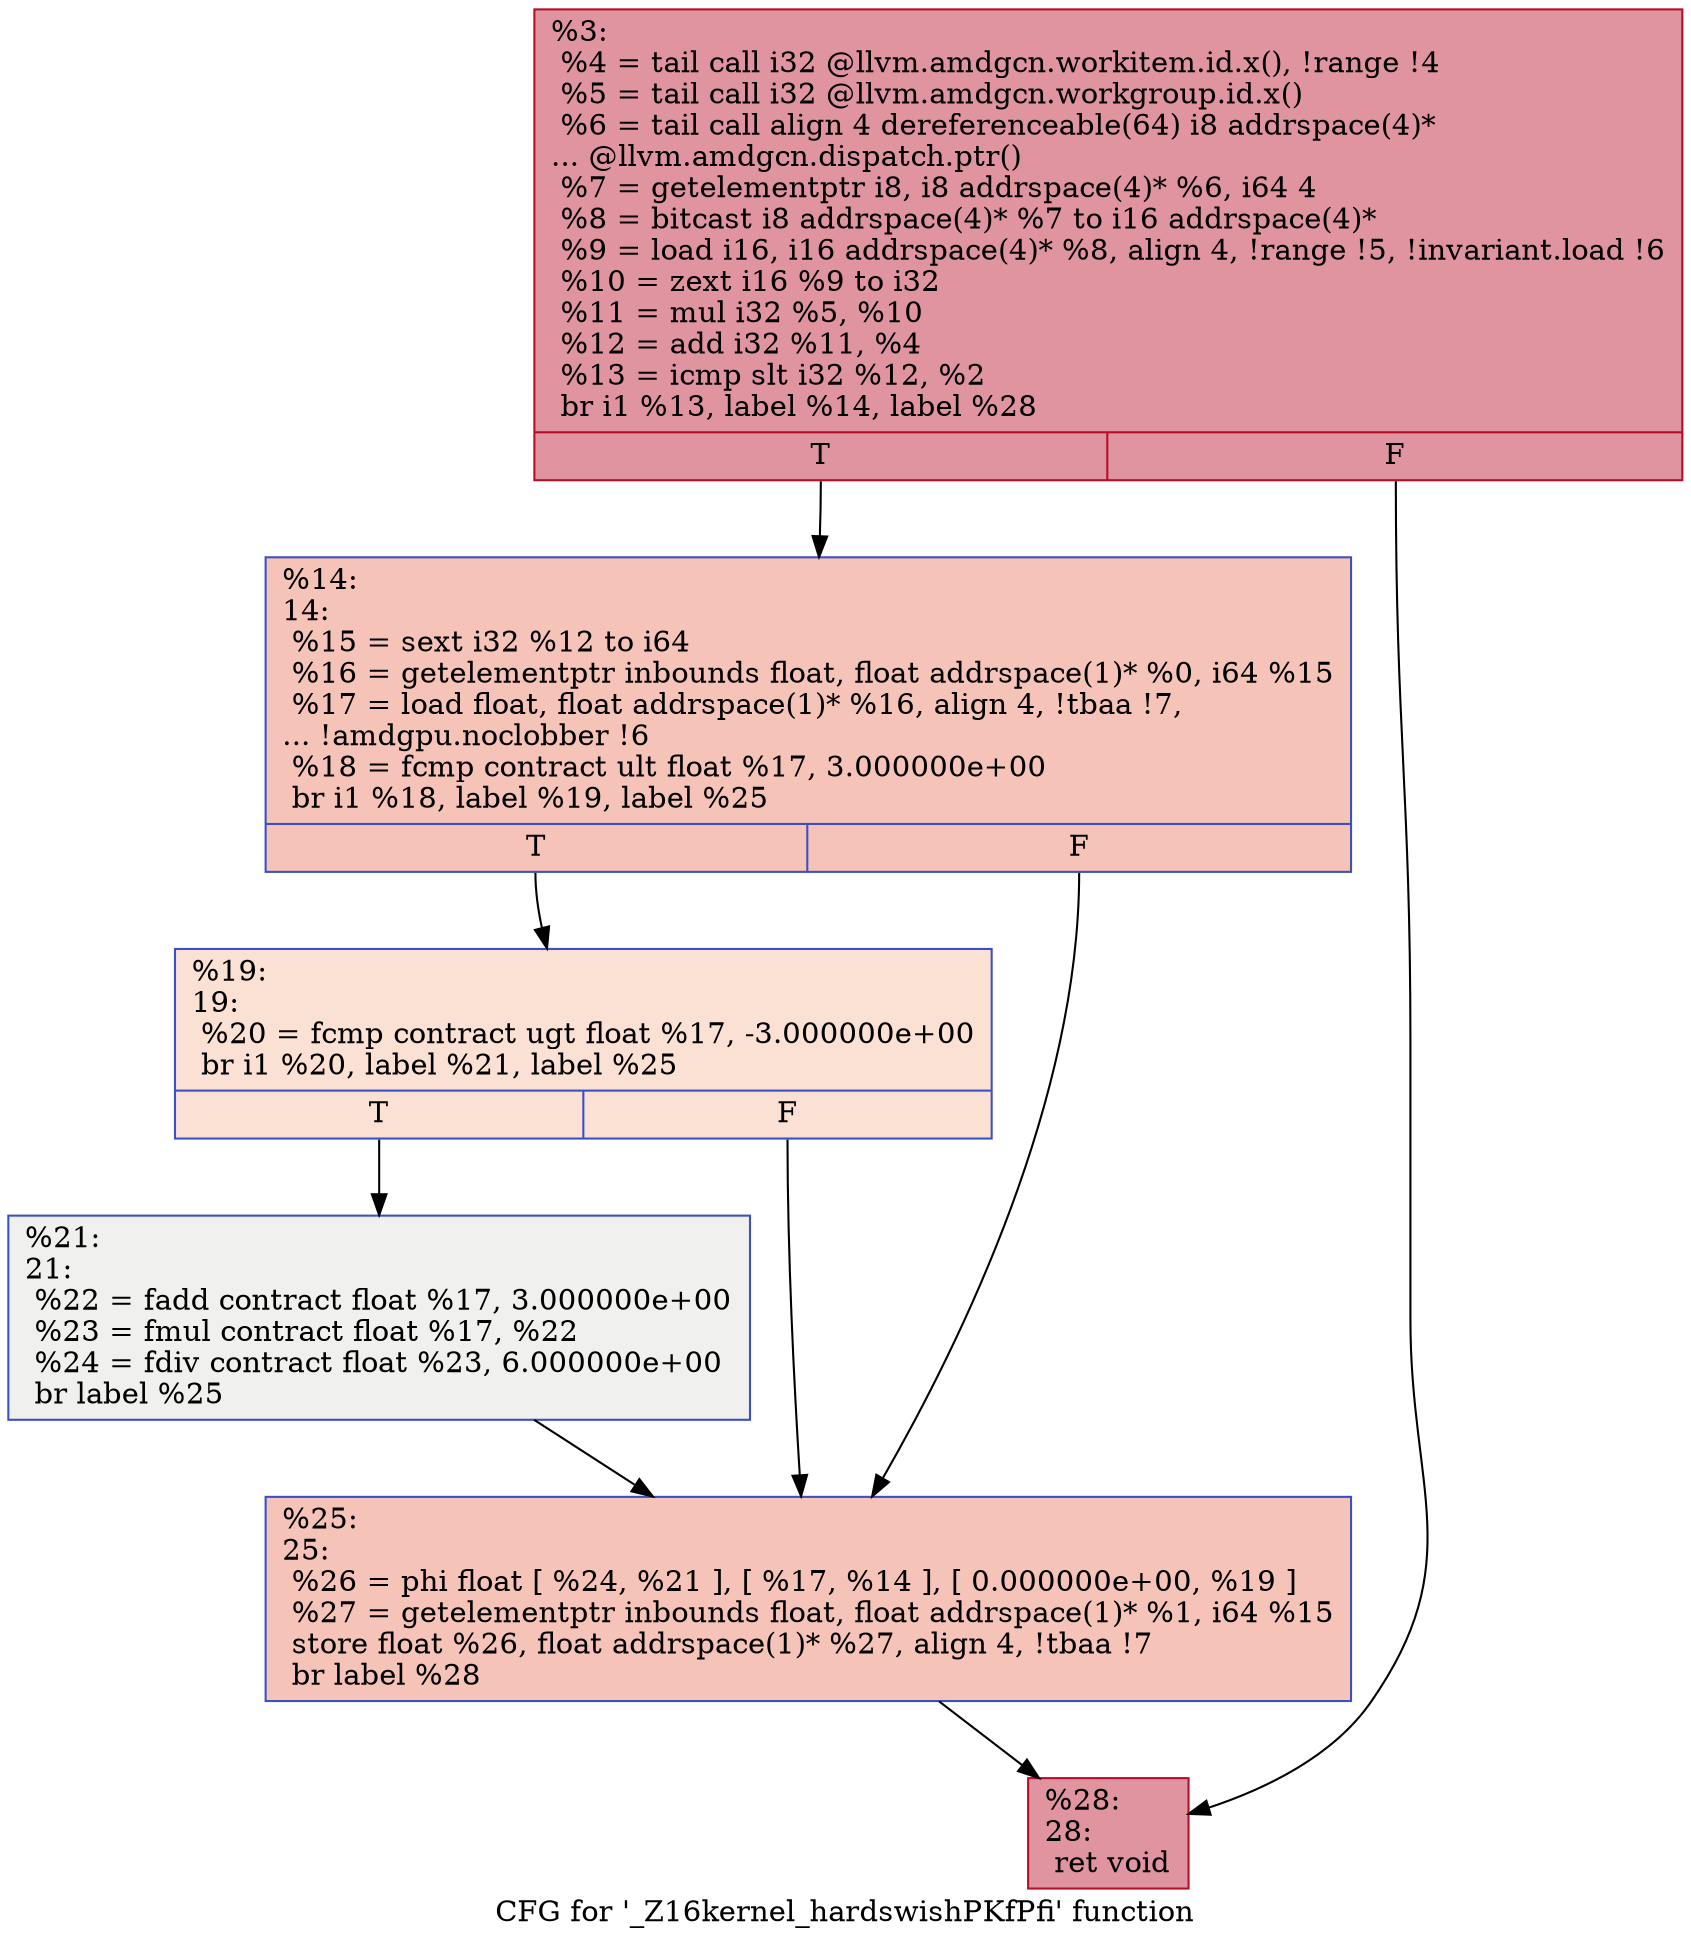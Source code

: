 digraph "CFG for '_Z16kernel_hardswishPKfPfi' function" {
	label="CFG for '_Z16kernel_hardswishPKfPfi' function";

	Node0x472c250 [shape=record,color="#b70d28ff", style=filled, fillcolor="#b70d2870",label="{%3:\l  %4 = tail call i32 @llvm.amdgcn.workitem.id.x(), !range !4\l  %5 = tail call i32 @llvm.amdgcn.workgroup.id.x()\l  %6 = tail call align 4 dereferenceable(64) i8 addrspace(4)*\l... @llvm.amdgcn.dispatch.ptr()\l  %7 = getelementptr i8, i8 addrspace(4)* %6, i64 4\l  %8 = bitcast i8 addrspace(4)* %7 to i16 addrspace(4)*\l  %9 = load i16, i16 addrspace(4)* %8, align 4, !range !5, !invariant.load !6\l  %10 = zext i16 %9 to i32\l  %11 = mul i32 %5, %10\l  %12 = add i32 %11, %4\l  %13 = icmp slt i32 %12, %2\l  br i1 %13, label %14, label %28\l|{<s0>T|<s1>F}}"];
	Node0x472c250:s0 -> Node0x472cfe0;
	Node0x472c250:s1 -> Node0x472e1e0;
	Node0x472cfe0 [shape=record,color="#3d50c3ff", style=filled, fillcolor="#e8765c70",label="{%14:\l14:                                               \l  %15 = sext i32 %12 to i64\l  %16 = getelementptr inbounds float, float addrspace(1)* %0, i64 %15\l  %17 = load float, float addrspace(1)* %16, align 4, !tbaa !7,\l... !amdgpu.noclobber !6\l  %18 = fcmp contract ult float %17, 3.000000e+00\l  br i1 %18, label %19, label %25\l|{<s0>T|<s1>F}}"];
	Node0x472cfe0:s0 -> Node0x472f770;
	Node0x472cfe0:s1 -> Node0x472f800;
	Node0x472f770 [shape=record,color="#3d50c3ff", style=filled, fillcolor="#f7b99e70",label="{%19:\l19:                                               \l  %20 = fcmp contract ugt float %17, -3.000000e+00\l  br i1 %20, label %21, label %25\l|{<s0>T|<s1>F}}"];
	Node0x472f770:s0 -> Node0x472f9d0;
	Node0x472f770:s1 -> Node0x472f800;
	Node0x472f9d0 [shape=record,color="#3d50c3ff", style=filled, fillcolor="#dedcdb70",label="{%21:\l21:                                               \l  %22 = fadd contract float %17, 3.000000e+00\l  %23 = fmul contract float %17, %22\l  %24 = fdiv contract float %23, 6.000000e+00\l  br label %25\l}"];
	Node0x472f9d0 -> Node0x472f800;
	Node0x472f800 [shape=record,color="#3d50c3ff", style=filled, fillcolor="#e8765c70",label="{%25:\l25:                                               \l  %26 = phi float [ %24, %21 ], [ %17, %14 ], [ 0.000000e+00, %19 ]\l  %27 = getelementptr inbounds float, float addrspace(1)* %1, i64 %15\l  store float %26, float addrspace(1)* %27, align 4, !tbaa !7\l  br label %28\l}"];
	Node0x472f800 -> Node0x472e1e0;
	Node0x472e1e0 [shape=record,color="#b70d28ff", style=filled, fillcolor="#b70d2870",label="{%28:\l28:                                               \l  ret void\l}"];
}
